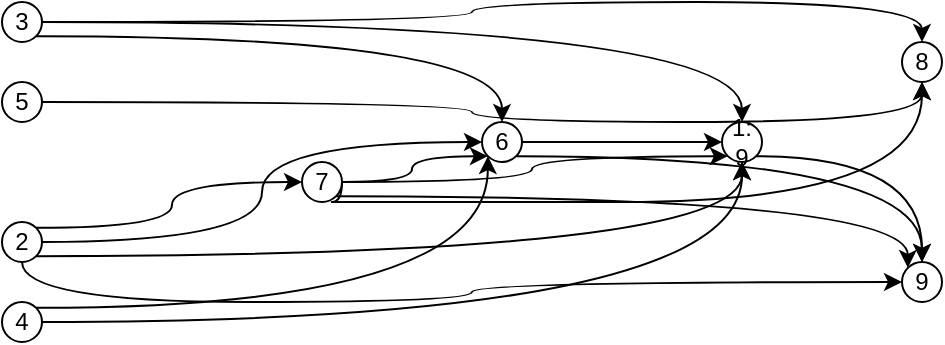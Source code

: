 <mxfile version="21.6.8" type="github">
  <diagram name="Page-1" id="5WKUiM2Wro95edSZ1Pxd">
    <mxGraphModel dx="662" dy="619" grid="1" gridSize="10" guides="1" tooltips="1" connect="1" arrows="1" fold="1" page="1" pageScale="1" pageWidth="850" pageHeight="1100" math="0" shadow="0">
      <root>
        <mxCell id="0" />
        <mxCell id="1" parent="0" />
        <mxCell id="G9nQkmOlV18yg8NcXi03-44" style="edgeStyle=orthogonalEdgeStyle;curved=1;rounded=0;orthogonalLoop=1;jettySize=auto;html=1;exitX=1;exitY=1;exitDx=0;exitDy=0;entryX=0.5;entryY=1;entryDx=0;entryDy=0;" edge="1" parent="1" source="G9nQkmOlV18yg8NcXi03-1" target="G9nQkmOlV18yg8NcXi03-2">
          <mxGeometry relative="1" as="geometry" />
        </mxCell>
        <mxCell id="G9nQkmOlV18yg8NcXi03-50" style="edgeStyle=orthogonalEdgeStyle;curved=1;rounded=0;orthogonalLoop=1;jettySize=auto;html=1;exitX=1;exitY=0.5;exitDx=0;exitDy=0;entryX=0;entryY=0.5;entryDx=0;entryDy=0;" edge="1" parent="1" source="G9nQkmOlV18yg8NcXi03-1" target="G9nQkmOlV18yg8NcXi03-5">
          <mxGeometry relative="1" as="geometry" />
        </mxCell>
        <mxCell id="G9nQkmOlV18yg8NcXi03-54" style="edgeStyle=orthogonalEdgeStyle;curved=1;rounded=0;orthogonalLoop=1;jettySize=auto;html=1;exitX=1;exitY=0;exitDx=0;exitDy=0;entryX=0;entryY=0.5;entryDx=0;entryDy=0;" edge="1" parent="1" source="G9nQkmOlV18yg8NcXi03-1" target="G9nQkmOlV18yg8NcXi03-6">
          <mxGeometry relative="1" as="geometry" />
        </mxCell>
        <mxCell id="G9nQkmOlV18yg8NcXi03-59" style="edgeStyle=orthogonalEdgeStyle;curved=1;rounded=0;orthogonalLoop=1;jettySize=auto;html=1;exitX=0.5;exitY=1;exitDx=0;exitDy=0;entryX=0;entryY=0.5;entryDx=0;entryDy=0;" edge="1" parent="1" source="G9nQkmOlV18yg8NcXi03-1" target="G9nQkmOlV18yg8NcXi03-29">
          <mxGeometry relative="1" as="geometry" />
        </mxCell>
        <mxCell id="G9nQkmOlV18yg8NcXi03-1" value="2" style="ellipse;whiteSpace=wrap;html=1;" vertex="1" parent="1">
          <mxGeometry x="90" y="290" width="20" height="20" as="geometry" />
        </mxCell>
        <mxCell id="G9nQkmOlV18yg8NcXi03-58" style="edgeStyle=orthogonalEdgeStyle;curved=1;rounded=0;orthogonalLoop=1;jettySize=auto;html=1;exitX=1;exitY=1;exitDx=0;exitDy=0;entryX=0.5;entryY=0;entryDx=0;entryDy=0;" edge="1" parent="1" source="G9nQkmOlV18yg8NcXi03-2" target="G9nQkmOlV18yg8NcXi03-29">
          <mxGeometry relative="1" as="geometry" />
        </mxCell>
        <mxCell id="G9nQkmOlV18yg8NcXi03-2" value="&lt;div&gt;1: 9&lt;/div&gt;" style="ellipse;whiteSpace=wrap;html=1;" vertex="1" parent="1">
          <mxGeometry x="450" y="240" width="20" height="20" as="geometry" />
        </mxCell>
        <mxCell id="G9nQkmOlV18yg8NcXi03-45" style="edgeStyle=orthogonalEdgeStyle;curved=1;rounded=0;orthogonalLoop=1;jettySize=auto;html=1;exitX=1;exitY=0.5;exitDx=0;exitDy=0;entryX=0.5;entryY=0;entryDx=0;entryDy=0;" edge="1" parent="1" source="G9nQkmOlV18yg8NcXi03-3" target="G9nQkmOlV18yg8NcXi03-2">
          <mxGeometry relative="1" as="geometry" />
        </mxCell>
        <mxCell id="G9nQkmOlV18yg8NcXi03-51" style="edgeStyle=orthogonalEdgeStyle;curved=1;rounded=0;orthogonalLoop=1;jettySize=auto;html=1;exitX=1;exitY=1;exitDx=0;exitDy=0;entryX=0.5;entryY=0;entryDx=0;entryDy=0;" edge="1" parent="1" source="G9nQkmOlV18yg8NcXi03-3" target="G9nQkmOlV18yg8NcXi03-5">
          <mxGeometry relative="1" as="geometry" />
        </mxCell>
        <mxCell id="G9nQkmOlV18yg8NcXi03-55" style="edgeStyle=orthogonalEdgeStyle;curved=1;rounded=0;orthogonalLoop=1;jettySize=auto;html=1;exitX=1;exitY=0.5;exitDx=0;exitDy=0;entryX=0.5;entryY=0;entryDx=0;entryDy=0;" edge="1" parent="1" source="G9nQkmOlV18yg8NcXi03-3" target="G9nQkmOlV18yg8NcXi03-23">
          <mxGeometry relative="1" as="geometry" />
        </mxCell>
        <mxCell id="G9nQkmOlV18yg8NcXi03-3" value="3" style="ellipse;whiteSpace=wrap;html=1;" vertex="1" parent="1">
          <mxGeometry x="90" y="180" width="20" height="20" as="geometry" />
        </mxCell>
        <mxCell id="G9nQkmOlV18yg8NcXi03-46" style="edgeStyle=orthogonalEdgeStyle;curved=1;rounded=0;orthogonalLoop=1;jettySize=auto;html=1;exitX=1;exitY=0.5;exitDx=0;exitDy=0;" edge="1" parent="1" source="G9nQkmOlV18yg8NcXi03-4">
          <mxGeometry relative="1" as="geometry">
            <mxPoint x="460" y="260" as="targetPoint" />
          </mxGeometry>
        </mxCell>
        <mxCell id="G9nQkmOlV18yg8NcXi03-52" style="edgeStyle=orthogonalEdgeStyle;curved=1;rounded=0;orthogonalLoop=1;jettySize=auto;html=1;exitX=1;exitY=0;exitDx=0;exitDy=0;entryX=0;entryY=1;entryDx=0;entryDy=0;" edge="1" parent="1" source="G9nQkmOlV18yg8NcXi03-4" target="G9nQkmOlV18yg8NcXi03-5">
          <mxGeometry relative="1" as="geometry" />
        </mxCell>
        <mxCell id="G9nQkmOlV18yg8NcXi03-4" value="4" style="ellipse;whiteSpace=wrap;html=1;" vertex="1" parent="1">
          <mxGeometry x="90" y="330" width="20" height="20" as="geometry" />
        </mxCell>
        <mxCell id="G9nQkmOlV18yg8NcXi03-47" style="edgeStyle=orthogonalEdgeStyle;curved=1;rounded=0;orthogonalLoop=1;jettySize=auto;html=1;exitX=1;exitY=0.5;exitDx=0;exitDy=0;entryX=0;entryY=0.5;entryDx=0;entryDy=0;" edge="1" parent="1" source="G9nQkmOlV18yg8NcXi03-5" target="G9nQkmOlV18yg8NcXi03-2">
          <mxGeometry relative="1" as="geometry" />
        </mxCell>
        <mxCell id="G9nQkmOlV18yg8NcXi03-60" style="edgeStyle=orthogonalEdgeStyle;curved=1;rounded=0;orthogonalLoop=1;jettySize=auto;html=1;exitX=1;exitY=1;exitDx=0;exitDy=0;entryX=0.5;entryY=0;entryDx=0;entryDy=0;" edge="1" parent="1" source="G9nQkmOlV18yg8NcXi03-5" target="G9nQkmOlV18yg8NcXi03-29">
          <mxGeometry relative="1" as="geometry" />
        </mxCell>
        <mxCell id="G9nQkmOlV18yg8NcXi03-5" value="6" style="ellipse;whiteSpace=wrap;html=1;" vertex="1" parent="1">
          <mxGeometry x="330" y="240" width="20" height="20" as="geometry" />
        </mxCell>
        <mxCell id="G9nQkmOlV18yg8NcXi03-48" style="edgeStyle=orthogonalEdgeStyle;curved=1;rounded=0;orthogonalLoop=1;jettySize=auto;html=1;exitX=1;exitY=0.5;exitDx=0;exitDy=0;entryX=0;entryY=1;entryDx=0;entryDy=0;" edge="1" parent="1" source="G9nQkmOlV18yg8NcXi03-6" target="G9nQkmOlV18yg8NcXi03-2">
          <mxGeometry relative="1" as="geometry" />
        </mxCell>
        <mxCell id="G9nQkmOlV18yg8NcXi03-53" style="edgeStyle=orthogonalEdgeStyle;curved=1;rounded=0;orthogonalLoop=1;jettySize=auto;html=1;exitX=1;exitY=0.5;exitDx=0;exitDy=0;entryX=0;entryY=1;entryDx=0;entryDy=0;" edge="1" parent="1" source="G9nQkmOlV18yg8NcXi03-6" target="G9nQkmOlV18yg8NcXi03-5">
          <mxGeometry relative="1" as="geometry" />
        </mxCell>
        <mxCell id="G9nQkmOlV18yg8NcXi03-57" style="edgeStyle=orthogonalEdgeStyle;curved=1;rounded=0;orthogonalLoop=1;jettySize=auto;html=1;exitX=1;exitY=0.5;exitDx=0;exitDy=0;" edge="1" parent="1" source="G9nQkmOlV18yg8NcXi03-6">
          <mxGeometry relative="1" as="geometry">
            <mxPoint x="550" y="220" as="targetPoint" />
            <Array as="points">
              <mxPoint x="250" y="280" />
              <mxPoint x="551" y="280" />
            </Array>
          </mxGeometry>
        </mxCell>
        <mxCell id="G9nQkmOlV18yg8NcXi03-61" style="edgeStyle=orthogonalEdgeStyle;curved=1;rounded=0;orthogonalLoop=1;jettySize=auto;html=1;exitX=1;exitY=1;exitDx=0;exitDy=0;entryX=0;entryY=0;entryDx=0;entryDy=0;" edge="1" parent="1" source="G9nQkmOlV18yg8NcXi03-6" target="G9nQkmOlV18yg8NcXi03-29">
          <mxGeometry relative="1" as="geometry" />
        </mxCell>
        <mxCell id="G9nQkmOlV18yg8NcXi03-6" value="7" style="ellipse;whiteSpace=wrap;html=1;" vertex="1" parent="1">
          <mxGeometry x="240" y="260" width="20" height="20" as="geometry" />
        </mxCell>
        <mxCell id="G9nQkmOlV18yg8NcXi03-23" value="8" style="ellipse;whiteSpace=wrap;html=1;" vertex="1" parent="1">
          <mxGeometry x="540" y="200" width="20" height="20" as="geometry" />
        </mxCell>
        <mxCell id="G9nQkmOlV18yg8NcXi03-56" style="edgeStyle=orthogonalEdgeStyle;curved=1;rounded=0;orthogonalLoop=1;jettySize=auto;html=1;exitX=1;exitY=0.5;exitDx=0;exitDy=0;entryX=0.5;entryY=1;entryDx=0;entryDy=0;" edge="1" parent="1" source="G9nQkmOlV18yg8NcXi03-26" target="G9nQkmOlV18yg8NcXi03-23">
          <mxGeometry relative="1" as="geometry" />
        </mxCell>
        <mxCell id="G9nQkmOlV18yg8NcXi03-26" value="5" style="ellipse;whiteSpace=wrap;html=1;" vertex="1" parent="1">
          <mxGeometry x="90" y="220" width="20" height="20" as="geometry" />
        </mxCell>
        <mxCell id="G9nQkmOlV18yg8NcXi03-29" value="9" style="ellipse;whiteSpace=wrap;html=1;" vertex="1" parent="1">
          <mxGeometry x="540" y="310" width="20" height="20" as="geometry" />
        </mxCell>
      </root>
    </mxGraphModel>
  </diagram>
</mxfile>
